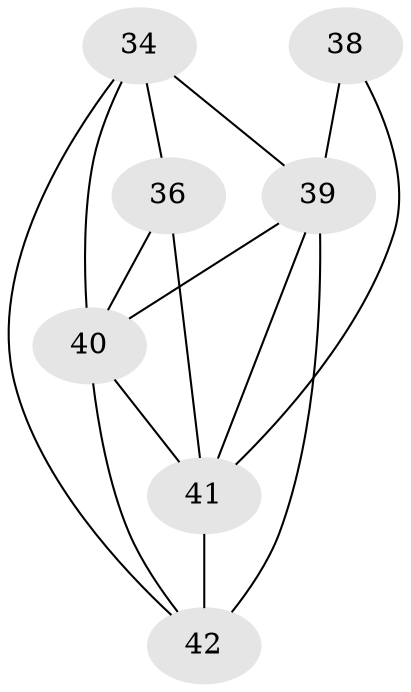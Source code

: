 // original degree distribution, {0: 0.2158273381294964, 3: 0.17985611510791366, 2: 0.2158273381294964, 1: 0.23741007194244604, 4: 0.09352517985611511, 6: 0.014388489208633094, 5: 0.04316546762589928}
// Generated by graph-tools (version 1.1) at 2025/35/03/04/25 23:35:45]
// undirected, 7 vertices, 14 edges
graph export_dot {
  node [color=gray90,style=filled];
  34;
  36;
  38;
  39;
  40;
  41;
  42;
  34 -- 36 [weight=1.0];
  34 -- 39 [weight=1.0];
  34 -- 40 [weight=1.0];
  34 -- 42 [weight=1.0];
  36 -- 40 [weight=1.0];
  36 -- 41 [weight=1.0];
  38 -- 39 [weight=1.0];
  38 -- 41 [weight=1.0];
  39 -- 40 [weight=4.0];
  39 -- 41 [weight=2.0];
  39 -- 42 [weight=4.0];
  40 -- 41 [weight=2.0];
  40 -- 42 [weight=5.0];
  41 -- 42 [weight=3.0];
}
